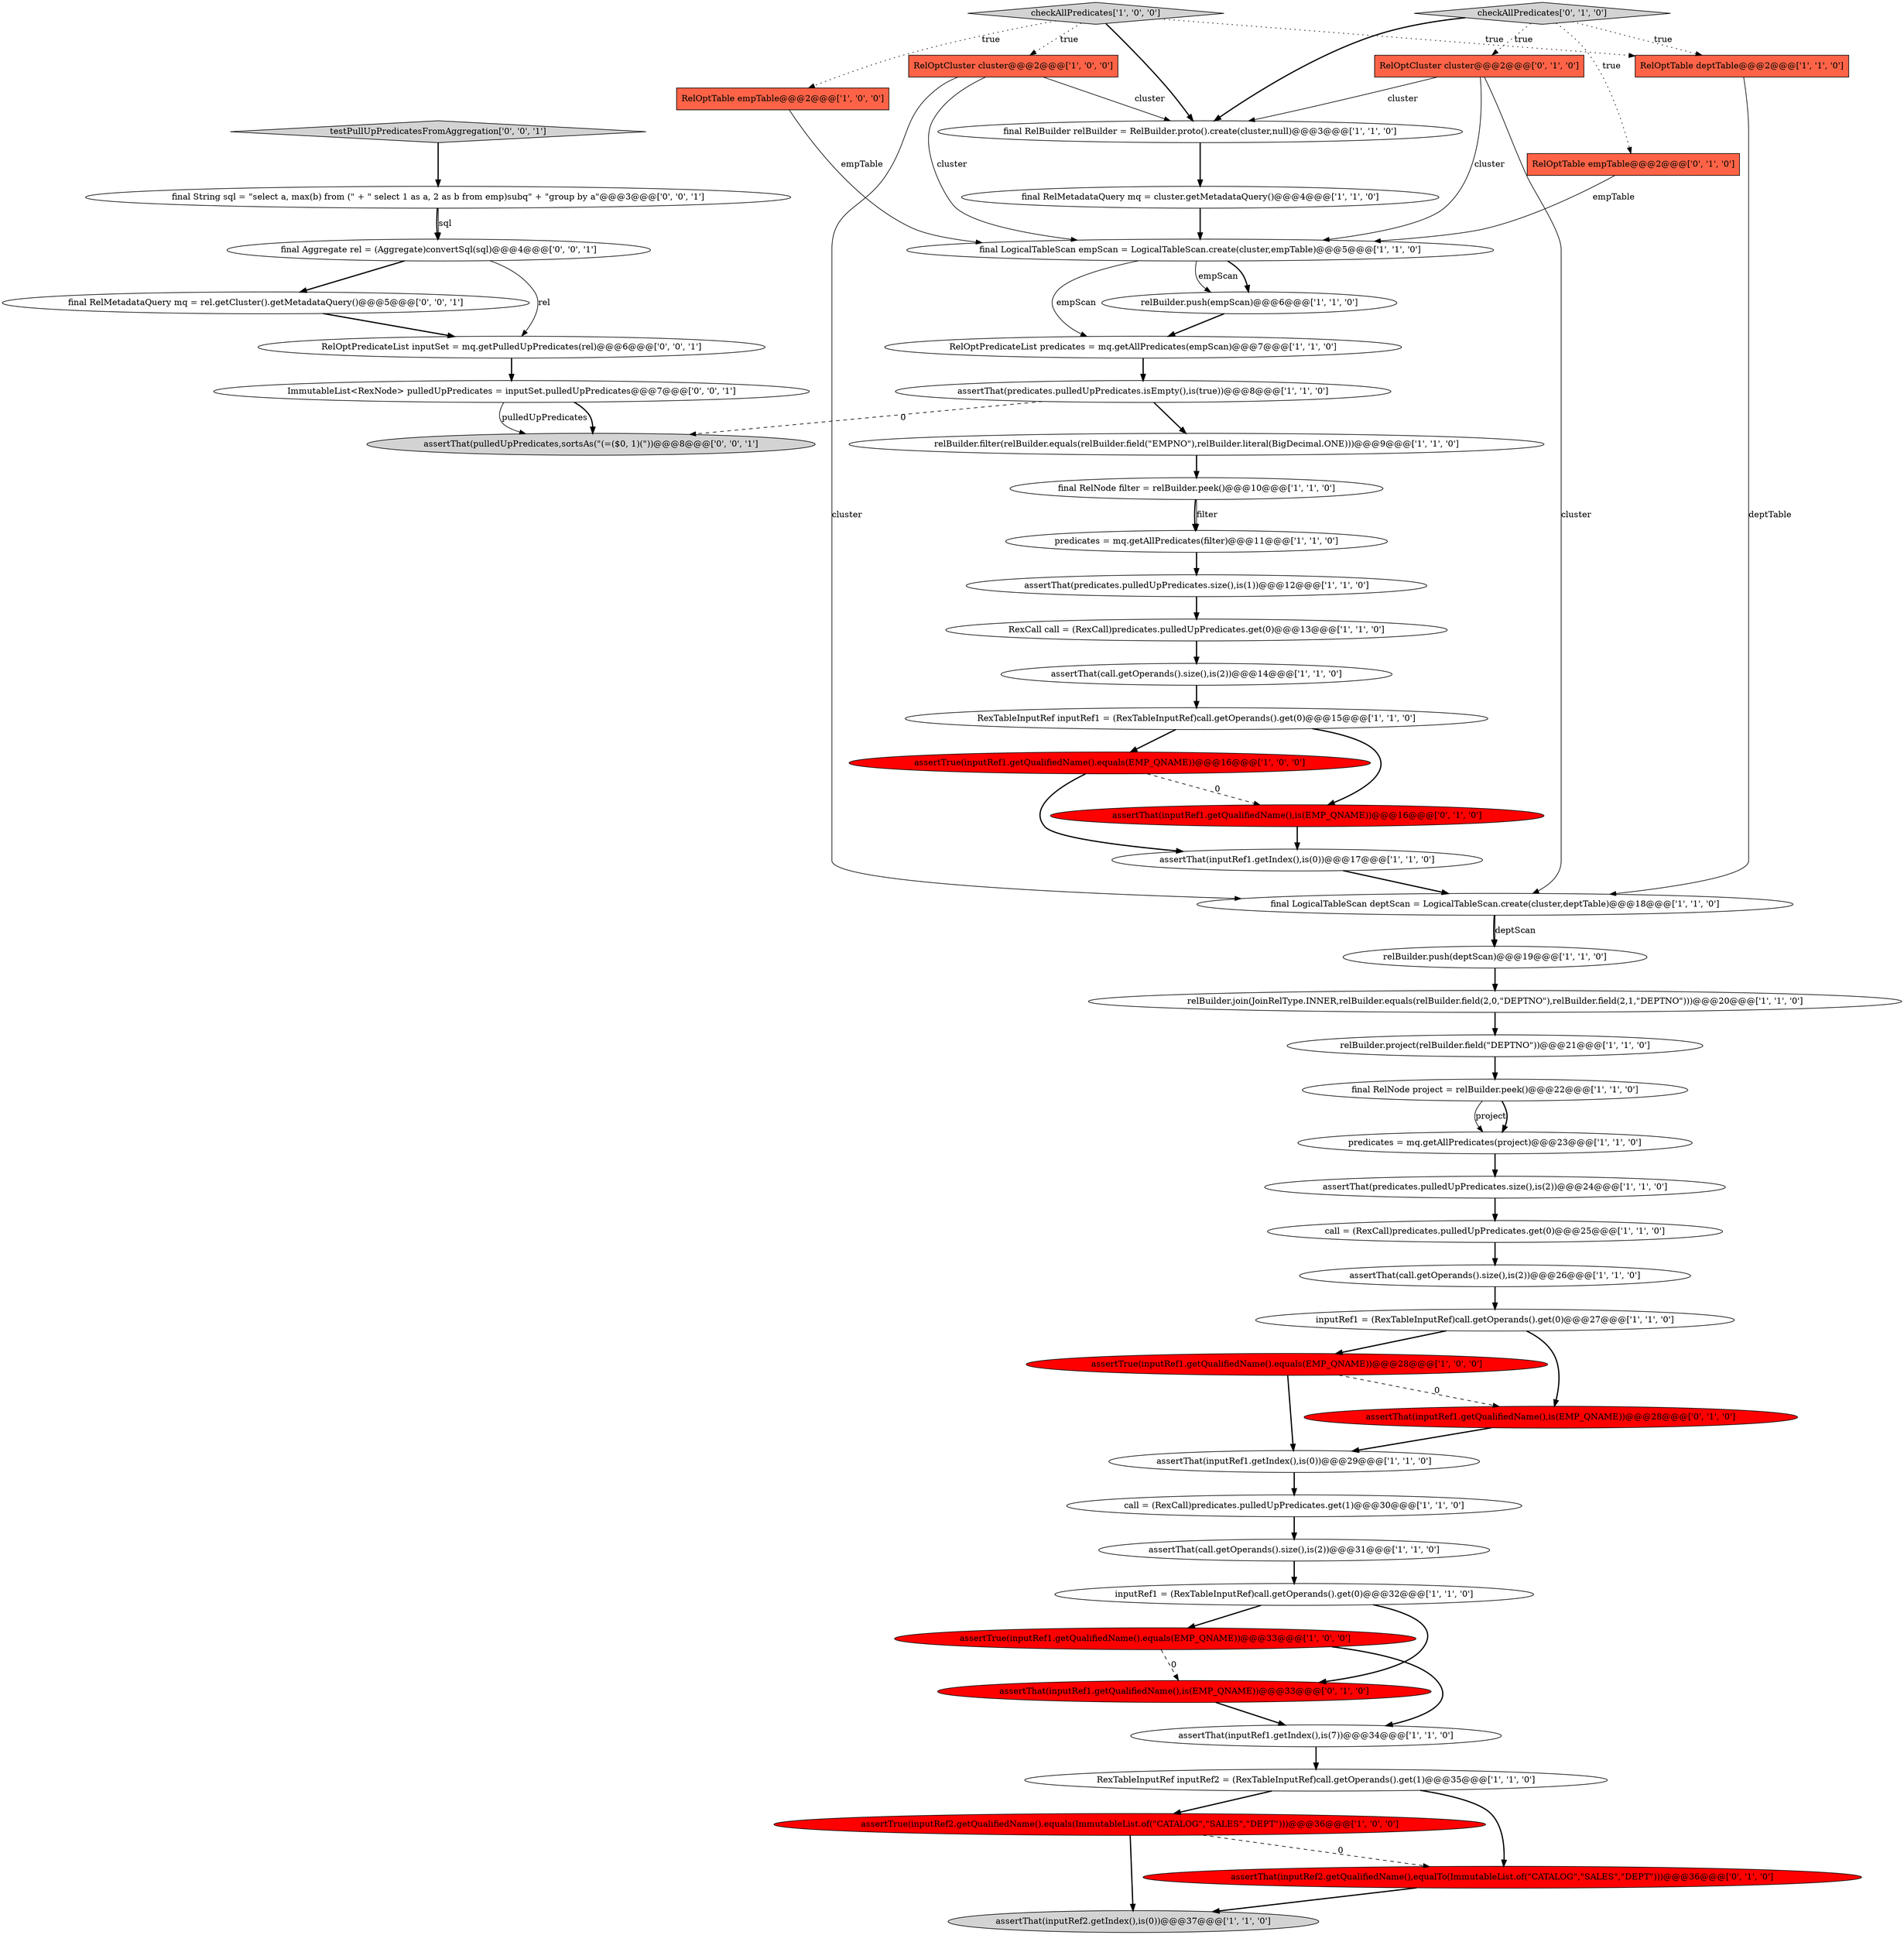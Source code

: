 digraph {
33 [style = filled, label = "RelOptPredicateList predicates = mq.getAllPredicates(empScan)@@@7@@@['1', '1', '0']", fillcolor = white, shape = ellipse image = "AAA0AAABBB1BBB"];
11 [style = filled, label = "RexCall call = (RexCall)predicates.pulledUpPredicates.get(0)@@@13@@@['1', '1', '0']", fillcolor = white, shape = ellipse image = "AAA0AAABBB1BBB"];
27 [style = filled, label = "inputRef1 = (RexTableInputRef)call.getOperands().get(0)@@@27@@@['1', '1', '0']", fillcolor = white, shape = ellipse image = "AAA0AAABBB1BBB"];
30 [style = filled, label = "assertTrue(inputRef2.getQualifiedName().equals(ImmutableList.of(\"CATALOG\",\"SALES\",\"DEPT\")))@@@36@@@['1', '0', '0']", fillcolor = red, shape = ellipse image = "AAA1AAABBB1BBB"];
44 [style = filled, label = "assertThat(inputRef1.getQualifiedName(),is(EMP_QNAME))@@@33@@@['0', '1', '0']", fillcolor = red, shape = ellipse image = "AAA1AAABBB2BBB"];
1 [style = filled, label = "final RelMetadataQuery mq = cluster.getMetadataQuery()@@@4@@@['1', '1', '0']", fillcolor = white, shape = ellipse image = "AAA0AAABBB1BBB"];
22 [style = filled, label = "assertThat(predicates.pulledUpPredicates.size(),is(1))@@@12@@@['1', '1', '0']", fillcolor = white, shape = ellipse image = "AAA0AAABBB1BBB"];
52 [style = filled, label = "assertThat(pulledUpPredicates,sortsAs(\"(=($0, 1)(\"))@@@8@@@['0', '0', '1']", fillcolor = lightgray, shape = ellipse image = "AAA0AAABBB3BBB"];
38 [style = filled, label = "relBuilder.push(empScan)@@@6@@@['1', '1', '0']", fillcolor = white, shape = ellipse image = "AAA0AAABBB1BBB"];
21 [style = filled, label = "relBuilder.project(relBuilder.field(\"DEPTNO\"))@@@21@@@['1', '1', '0']", fillcolor = white, shape = ellipse image = "AAA0AAABBB1BBB"];
35 [style = filled, label = "assertTrue(inputRef1.getQualifiedName().equals(EMP_QNAME))@@@33@@@['1', '0', '0']", fillcolor = red, shape = ellipse image = "AAA1AAABBB1BBB"];
47 [style = filled, label = "ImmutableList<RexNode> pulledUpPredicates = inputSet.pulledUpPredicates@@@7@@@['0', '0', '1']", fillcolor = white, shape = ellipse image = "AAA0AAABBB3BBB"];
37 [style = filled, label = "final RelNode project = relBuilder.peek()@@@22@@@['1', '1', '0']", fillcolor = white, shape = ellipse image = "AAA0AAABBB1BBB"];
45 [style = filled, label = "assertThat(inputRef1.getQualifiedName(),is(EMP_QNAME))@@@16@@@['0', '1', '0']", fillcolor = red, shape = ellipse image = "AAA1AAABBB2BBB"];
4 [style = filled, label = "relBuilder.push(deptScan)@@@19@@@['1', '1', '0']", fillcolor = white, shape = ellipse image = "AAA0AAABBB1BBB"];
10 [style = filled, label = "assertThat(inputRef2.getIndex(),is(0))@@@37@@@['1', '1', '0']", fillcolor = lightgray, shape = ellipse image = "AAA0AAABBB1BBB"];
16 [style = filled, label = "assertThat(inputRef1.getIndex(),is(7))@@@34@@@['1', '1', '0']", fillcolor = white, shape = ellipse image = "AAA0AAABBB1BBB"];
18 [style = filled, label = "assertThat(predicates.pulledUpPredicates.isEmpty(),is(true))@@@8@@@['1', '1', '0']", fillcolor = white, shape = ellipse image = "AAA0AAABBB1BBB"];
24 [style = filled, label = "final LogicalTableScan empScan = LogicalTableScan.create(cluster,empTable)@@@5@@@['1', '1', '0']", fillcolor = white, shape = ellipse image = "AAA0AAABBB1BBB"];
26 [style = filled, label = "assertThat(inputRef1.getIndex(),is(0))@@@17@@@['1', '1', '0']", fillcolor = white, shape = ellipse image = "AAA0AAABBB1BBB"];
6 [style = filled, label = "call = (RexCall)predicates.pulledUpPredicates.get(0)@@@25@@@['1', '1', '0']", fillcolor = white, shape = ellipse image = "AAA0AAABBB1BBB"];
17 [style = filled, label = "assertThat(call.getOperands().size(),is(2))@@@26@@@['1', '1', '0']", fillcolor = white, shape = ellipse image = "AAA0AAABBB1BBB"];
50 [style = filled, label = "final String sql = \"select a, max(b) from (\" + \" select 1 as a, 2 as b from emp)subq\" + \"group by a\"@@@3@@@['0', '0', '1']", fillcolor = white, shape = ellipse image = "AAA0AAABBB3BBB"];
20 [style = filled, label = "final RelNode filter = relBuilder.peek()@@@10@@@['1', '1', '0']", fillcolor = white, shape = ellipse image = "AAA0AAABBB1BBB"];
28 [style = filled, label = "RelOptTable deptTable@@@2@@@['1', '1', '0']", fillcolor = tomato, shape = box image = "AAA0AAABBB1BBB"];
8 [style = filled, label = "assertThat(inputRef1.getIndex(),is(0))@@@29@@@['1', '1', '0']", fillcolor = white, shape = ellipse image = "AAA0AAABBB1BBB"];
42 [style = filled, label = "checkAllPredicates['0', '1', '0']", fillcolor = lightgray, shape = diamond image = "AAA0AAABBB2BBB"];
19 [style = filled, label = "checkAllPredicates['1', '0', '0']", fillcolor = lightgray, shape = diamond image = "AAA0AAABBB1BBB"];
0 [style = filled, label = "RelOptCluster cluster@@@2@@@['1', '0', '0']", fillcolor = tomato, shape = box image = "AAA0AAABBB1BBB"];
49 [style = filled, label = "testPullUpPredicatesFromAggregation['0', '0', '1']", fillcolor = lightgray, shape = diamond image = "AAA0AAABBB3BBB"];
9 [style = filled, label = "assertTrue(inputRef1.getQualifiedName().equals(EMP_QNAME))@@@16@@@['1', '0', '0']", fillcolor = red, shape = ellipse image = "AAA1AAABBB1BBB"];
46 [style = filled, label = "final Aggregate rel = (Aggregate)convertSql(sql)@@@4@@@['0', '0', '1']", fillcolor = white, shape = ellipse image = "AAA0AAABBB3BBB"];
7 [style = filled, label = "inputRef1 = (RexTableInputRef)call.getOperands().get(0)@@@32@@@['1', '1', '0']", fillcolor = white, shape = ellipse image = "AAA0AAABBB1BBB"];
3 [style = filled, label = "RelOptTable empTable@@@2@@@['1', '0', '0']", fillcolor = tomato, shape = box image = "AAA0AAABBB1BBB"];
39 [style = filled, label = "RelOptCluster cluster@@@2@@@['0', '1', '0']", fillcolor = tomato, shape = box image = "AAA0AAABBB2BBB"];
32 [style = filled, label = "RexTableInputRef inputRef2 = (RexTableInputRef)call.getOperands().get(1)@@@35@@@['1', '1', '0']", fillcolor = white, shape = ellipse image = "AAA0AAABBB1BBB"];
41 [style = filled, label = "RelOptTable empTable@@@2@@@['0', '1', '0']", fillcolor = tomato, shape = box image = "AAA0AAABBB2BBB"];
29 [style = filled, label = "relBuilder.filter(relBuilder.equals(relBuilder.field(\"EMPNO\"),relBuilder.literal(BigDecimal.ONE)))@@@9@@@['1', '1', '0']", fillcolor = white, shape = ellipse image = "AAA0AAABBB1BBB"];
13 [style = filled, label = "final RelBuilder relBuilder = RelBuilder.proto().create(cluster,null)@@@3@@@['1', '1', '0']", fillcolor = white, shape = ellipse image = "AAA0AAABBB1BBB"];
34 [style = filled, label = "assertTrue(inputRef1.getQualifiedName().equals(EMP_QNAME))@@@28@@@['1', '0', '0']", fillcolor = red, shape = ellipse image = "AAA1AAABBB1BBB"];
48 [style = filled, label = "RelOptPredicateList inputSet = mq.getPulledUpPredicates(rel)@@@6@@@['0', '0', '1']", fillcolor = white, shape = ellipse image = "AAA0AAABBB3BBB"];
5 [style = filled, label = "assertThat(call.getOperands().size(),is(2))@@@14@@@['1', '1', '0']", fillcolor = white, shape = ellipse image = "AAA0AAABBB1BBB"];
25 [style = filled, label = "relBuilder.join(JoinRelType.INNER,relBuilder.equals(relBuilder.field(2,0,\"DEPTNO\"),relBuilder.field(2,1,\"DEPTNO\")))@@@20@@@['1', '1', '0']", fillcolor = white, shape = ellipse image = "AAA0AAABBB1BBB"];
43 [style = filled, label = "assertThat(inputRef1.getQualifiedName(),is(EMP_QNAME))@@@28@@@['0', '1', '0']", fillcolor = red, shape = ellipse image = "AAA1AAABBB2BBB"];
31 [style = filled, label = "final LogicalTableScan deptScan = LogicalTableScan.create(cluster,deptTable)@@@18@@@['1', '1', '0']", fillcolor = white, shape = ellipse image = "AAA0AAABBB1BBB"];
40 [style = filled, label = "assertThat(inputRef2.getQualifiedName(),equalTo(ImmutableList.of(\"CATALOG\",\"SALES\",\"DEPT\")))@@@36@@@['0', '1', '0']", fillcolor = red, shape = ellipse image = "AAA1AAABBB2BBB"];
15 [style = filled, label = "RexTableInputRef inputRef1 = (RexTableInputRef)call.getOperands().get(0)@@@15@@@['1', '1', '0']", fillcolor = white, shape = ellipse image = "AAA0AAABBB1BBB"];
36 [style = filled, label = "assertThat(predicates.pulledUpPredicates.size(),is(2))@@@24@@@['1', '1', '0']", fillcolor = white, shape = ellipse image = "AAA0AAABBB1BBB"];
51 [style = filled, label = "final RelMetadataQuery mq = rel.getCluster().getMetadataQuery()@@@5@@@['0', '0', '1']", fillcolor = white, shape = ellipse image = "AAA0AAABBB3BBB"];
12 [style = filled, label = "call = (RexCall)predicates.pulledUpPredicates.get(1)@@@30@@@['1', '1', '0']", fillcolor = white, shape = ellipse image = "AAA0AAABBB1BBB"];
2 [style = filled, label = "predicates = mq.getAllPredicates(project)@@@23@@@['1', '1', '0']", fillcolor = white, shape = ellipse image = "AAA0AAABBB1BBB"];
14 [style = filled, label = "predicates = mq.getAllPredicates(filter)@@@11@@@['1', '1', '0']", fillcolor = white, shape = ellipse image = "AAA0AAABBB1BBB"];
23 [style = filled, label = "assertThat(call.getOperands().size(),is(2))@@@31@@@['1', '1', '0']", fillcolor = white, shape = ellipse image = "AAA0AAABBB1BBB"];
42->39 [style = dotted, label="true"];
36->6 [style = bold, label=""];
6->17 [style = bold, label=""];
40->10 [style = bold, label=""];
37->2 [style = solid, label="project"];
42->13 [style = bold, label=""];
30->40 [style = dashed, label="0"];
35->16 [style = bold, label=""];
15->45 [style = bold, label=""];
27->43 [style = bold, label=""];
19->0 [style = dotted, label="true"];
4->25 [style = bold, label=""];
47->52 [style = solid, label="pulledUpPredicates"];
50->46 [style = bold, label=""];
39->13 [style = solid, label="cluster"];
14->22 [style = bold, label=""];
7->35 [style = bold, label=""];
5->15 [style = bold, label=""];
31->4 [style = bold, label=""];
20->14 [style = bold, label=""];
50->46 [style = solid, label="sql"];
24->38 [style = bold, label=""];
16->32 [style = bold, label=""];
20->14 [style = solid, label="filter"];
34->8 [style = bold, label=""];
42->28 [style = dotted, label="true"];
9->45 [style = dashed, label="0"];
46->48 [style = solid, label="rel"];
39->31 [style = solid, label="cluster"];
32->30 [style = bold, label=""];
34->43 [style = dashed, label="0"];
13->1 [style = bold, label=""];
49->50 [style = bold, label=""];
19->28 [style = dotted, label="true"];
35->44 [style = dashed, label="0"];
42->41 [style = dotted, label="true"];
9->26 [style = bold, label=""];
46->51 [style = bold, label=""];
29->20 [style = bold, label=""];
18->29 [style = bold, label=""];
11->5 [style = bold, label=""];
26->31 [style = bold, label=""];
3->24 [style = solid, label="empTable"];
21->37 [style = bold, label=""];
27->34 [style = bold, label=""];
51->48 [style = bold, label=""];
19->13 [style = bold, label=""];
44->16 [style = bold, label=""];
33->18 [style = bold, label=""];
31->4 [style = solid, label="deptScan"];
39->24 [style = solid, label="cluster"];
1->24 [style = bold, label=""];
0->13 [style = solid, label="cluster"];
28->31 [style = solid, label="deptTable"];
15->9 [style = bold, label=""];
32->40 [style = bold, label=""];
43->8 [style = bold, label=""];
2->36 [style = bold, label=""];
24->38 [style = solid, label="empScan"];
48->47 [style = bold, label=""];
30->10 [style = bold, label=""];
41->24 [style = solid, label="empTable"];
18->52 [style = dashed, label="0"];
37->2 [style = bold, label=""];
12->23 [style = bold, label=""];
23->7 [style = bold, label=""];
0->24 [style = solid, label="cluster"];
0->31 [style = solid, label="cluster"];
24->33 [style = solid, label="empScan"];
17->27 [style = bold, label=""];
45->26 [style = bold, label=""];
19->3 [style = dotted, label="true"];
38->33 [style = bold, label=""];
47->52 [style = bold, label=""];
22->11 [style = bold, label=""];
8->12 [style = bold, label=""];
7->44 [style = bold, label=""];
25->21 [style = bold, label=""];
}
